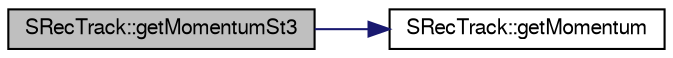 digraph "SRecTrack::getMomentumSt3"
{
  bgcolor="transparent";
  edge [fontname="FreeSans",fontsize="10",labelfontname="FreeSans",labelfontsize="10"];
  node [fontname="FreeSans",fontsize="10",shape=record];
  rankdir="LR";
  Node1 [label="SRecTrack::getMomentumSt3",height=0.2,width=0.4,color="black", fillcolor="grey75", style="filled" fontcolor="black"];
  Node1 -> Node2 [color="midnightblue",fontsize="10",style="solid",fontname="FreeSans"];
  Node2 [label="SRecTrack::getMomentum",height=0.2,width=0.4,color="black",URL="$d6/db1/classSRecTrack.html#ac88a6900b2c3ca4afc4d35f67c1933df"];
}
